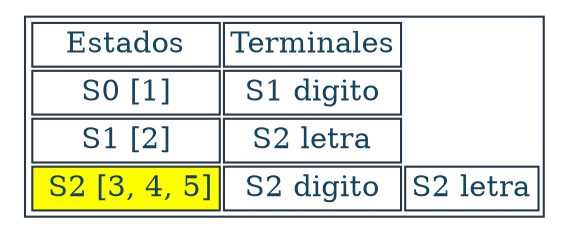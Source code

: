 digraph T {
aHtmlTable [
   shape=plaintext
   color="#283747" fontcolor="#154360" label=<

   <table border='1' cellborder='1'>
   <tr>
      <td>Estados</td>
      <td>Terminales</td>
   </tr><tr><td>S0 [1]</td><td>S1 digito</td></tr><tr><td>S1 [2]</td><td>S2 letra</td></tr><tr><td bgcolor="yellow"> S2 [3, 4, 5]</td><td>S2 digito</td><td>S2 letra</td></tr></table>

   >]; 

}